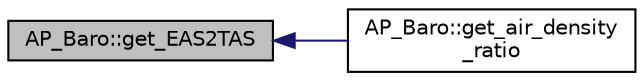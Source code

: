 digraph "AP_Baro::get_EAS2TAS"
{
 // INTERACTIVE_SVG=YES
  edge [fontname="Helvetica",fontsize="10",labelfontname="Helvetica",labelfontsize="10"];
  node [fontname="Helvetica",fontsize="10",shape=record];
  rankdir="LR";
  Node1 [label="AP_Baro::get_EAS2TAS",height=0.2,width=0.4,color="black", fillcolor="grey75", style="filled" fontcolor="black"];
  Node1 -> Node2 [dir="back",color="midnightblue",fontsize="10",style="solid",fontname="Helvetica"];
  Node2 [label="AP_Baro::get_air_density\l_ratio",height=0.2,width=0.4,color="black", fillcolor="white", style="filled",URL="$classAP__Baro.html#ab313ca72951292ae6d6f6a06ec21d123"];
}
